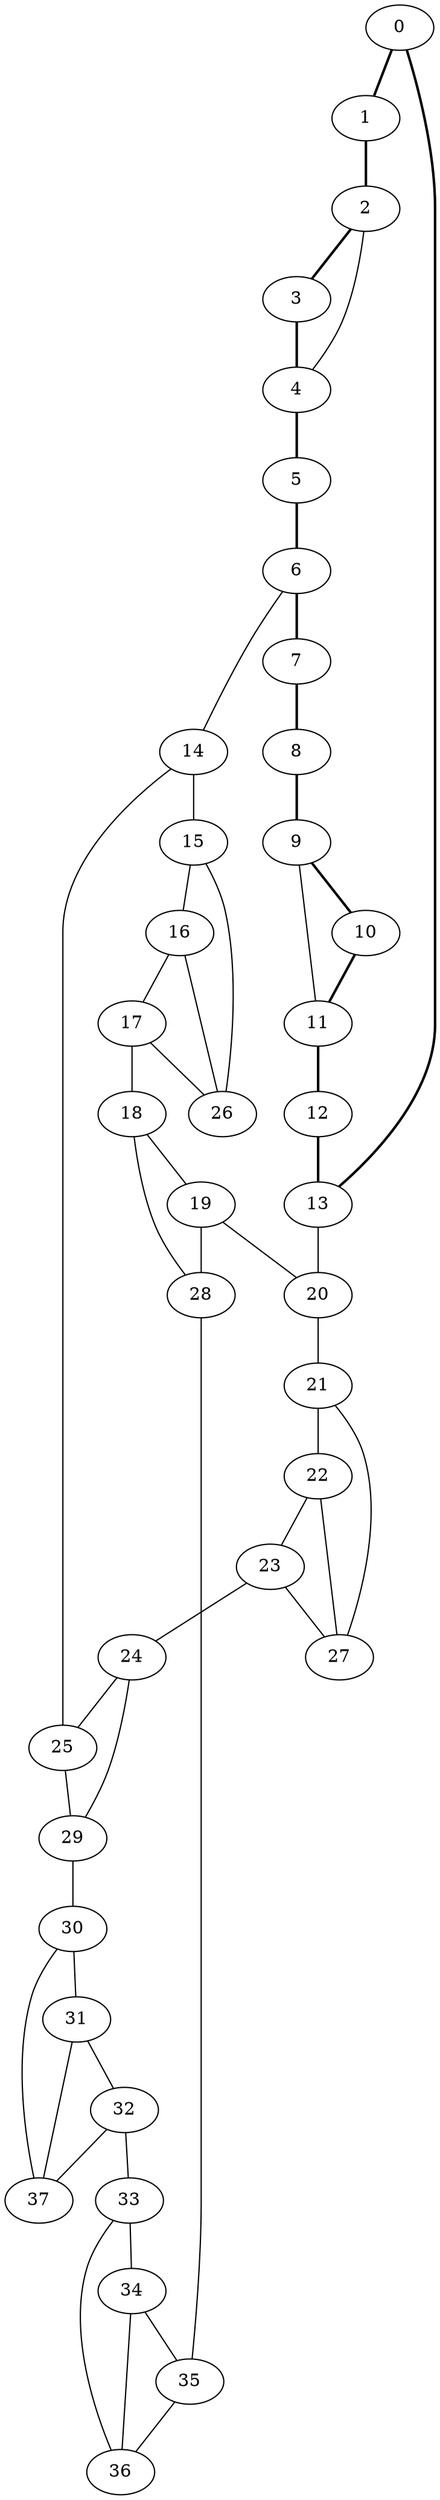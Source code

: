 //Inside of this graph isn't 3-connected
graph G {
0 [ pos = " 10.00,0.00!" ];
0 -- 1[style=bold];
0 -- 13[style=bold];
1 [ pos = " 9.01,4.34!" ];
1 -- 2[style=bold];
2 [ pos = " 6.23,7.82!" ];
2 -- 3[style=bold];
2 -- 4;
3 [ pos = " 2.23,9.75!" ];
3 -- 4[style=bold];
4 [ pos = " -2.23,9.75!" ];
4 -- 5[style=bold];
5 [ pos = " -6.23,7.82!" ];
5 -- 6[style=bold];
6 [ pos = " -9.01,4.34!" ];
6 -- 7[style=bold];
6 -- 14;
7 [ pos = " -10.00,0.00!" ];
7 -- 8[style=bold];
8 [ pos = " -9.01,-4.34!" ];
8 -- 9[style=bold];
9 [ pos = " -6.23,-7.82!" ];
9 -- 10[style=bold];
9 -- 11;
10 [ pos = " -2.23,-9.75!" ];
10 -- 11[style=bold];
11 [ pos = " 2.23,-9.75!" ];
11 -- 12[style=bold];
12 [ pos = " 6.23,-7.82!" ];
12 -- 13[style=bold];
13 [ pos = " 9.01,-4.34!" ];
13 -- 20;
14 -- 15;
14 -- 25;
15 -- 16;
15 -- 26;
16 -- 17;
16 -- 26;
17 -- 18;
17 -- 26;
18 -- 19;
18 -- 28;
19 -- 20;
19 -- 28;
20 -- 21;
21 -- 22;
21 -- 27;
22 -- 23;
22 -- 27;
23 -- 24;
23 -- 27;
24 -- 25;
24 -- 29;
25 -- 29;
28 -- 35;
29 -- 30;
30 -- 31;
30 -- 37;
31 -- 32;
31 -- 37;
32 -- 33;
32 -- 37;
33 -- 34;
33 -- 36;
34 -- 35;
34 -- 36;
35 -- 36;
}
